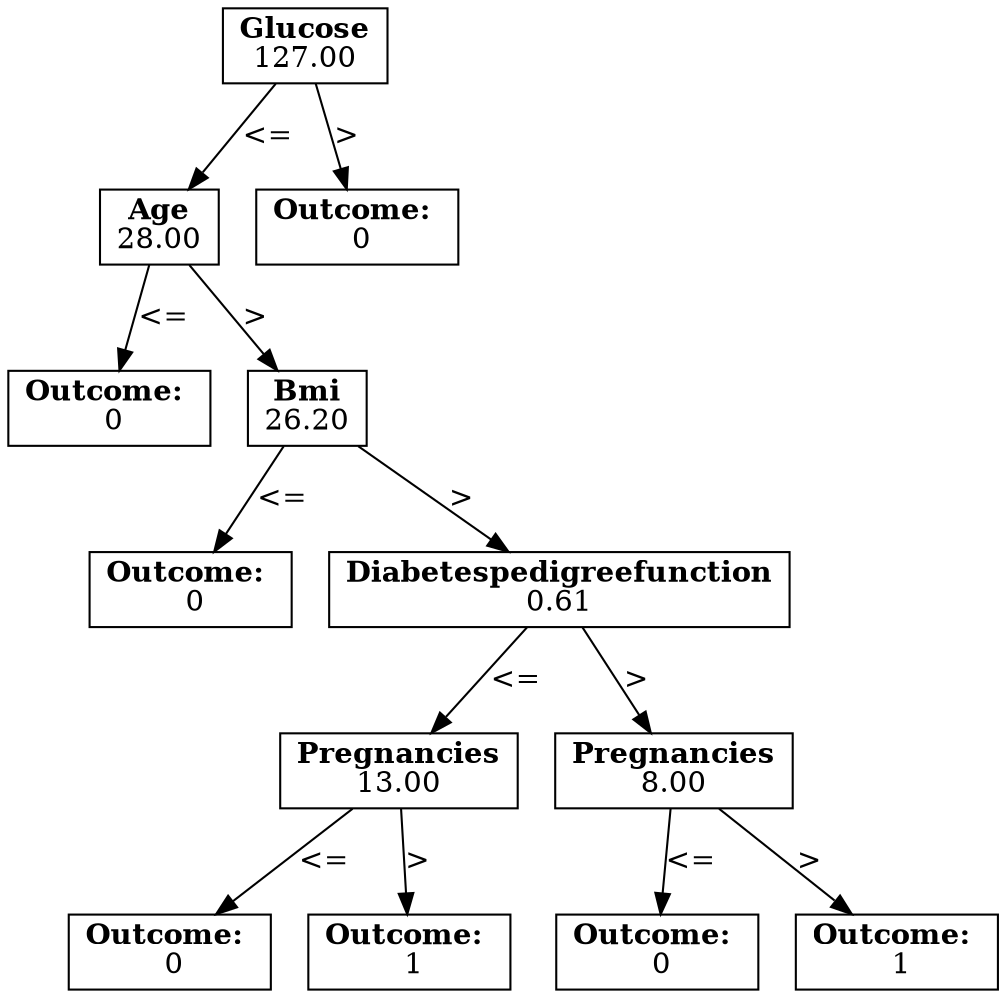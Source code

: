 digraph DecisionTree {
N0 [label=<<b>Glucose</b><br/>127.00>, shape=box];
N1 [label=<<b>Age</b><br/>28.00>, shape=box];
N0 -> N1 [label="<="];
N2 [label=<<b>Outcome:</b> <br/> 0>, shape=box];
N1 -> N2 [label="<="];
N3 [label=<<b>Bmi</b><br/>26.20>, shape=box];
N1 -> N3 [label=">"];
N4 [label=<<b>Outcome:</b> <br/> 0>, shape=box];
N3 -> N4 [label="<="];
N5 [label=<<b>Diabetespedigreefunction</b><br/>0.61>, shape=box];
N3 -> N5 [label=">"];
N6 [label=<<b>Pregnancies</b><br/>13.00>, shape=box];
N5 -> N6 [label="<="];
N7 [label=<<b>Outcome:</b> <br/> 0>, shape=box];
N6 -> N7 [label="<="];
N8 [label=<<b>Outcome:</b> <br/> 1>, shape=box];
N6 -> N8 [label=">"];
N9 [label=<<b>Pregnancies</b><br/>8.00>, shape=box];
N5 -> N9 [label=">"];
N10 [label=<<b>Outcome:</b> <br/> 0>, shape=box];
N9 -> N10 [label="<="];
N11 [label=<<b>Outcome:</b> <br/> 1>, shape=box];
N9 -> N11 [label=">"];
N12 [label=<<b>Outcome:</b> <br/> 0>, shape=box];
N0 -> N12 [label=">"];
}